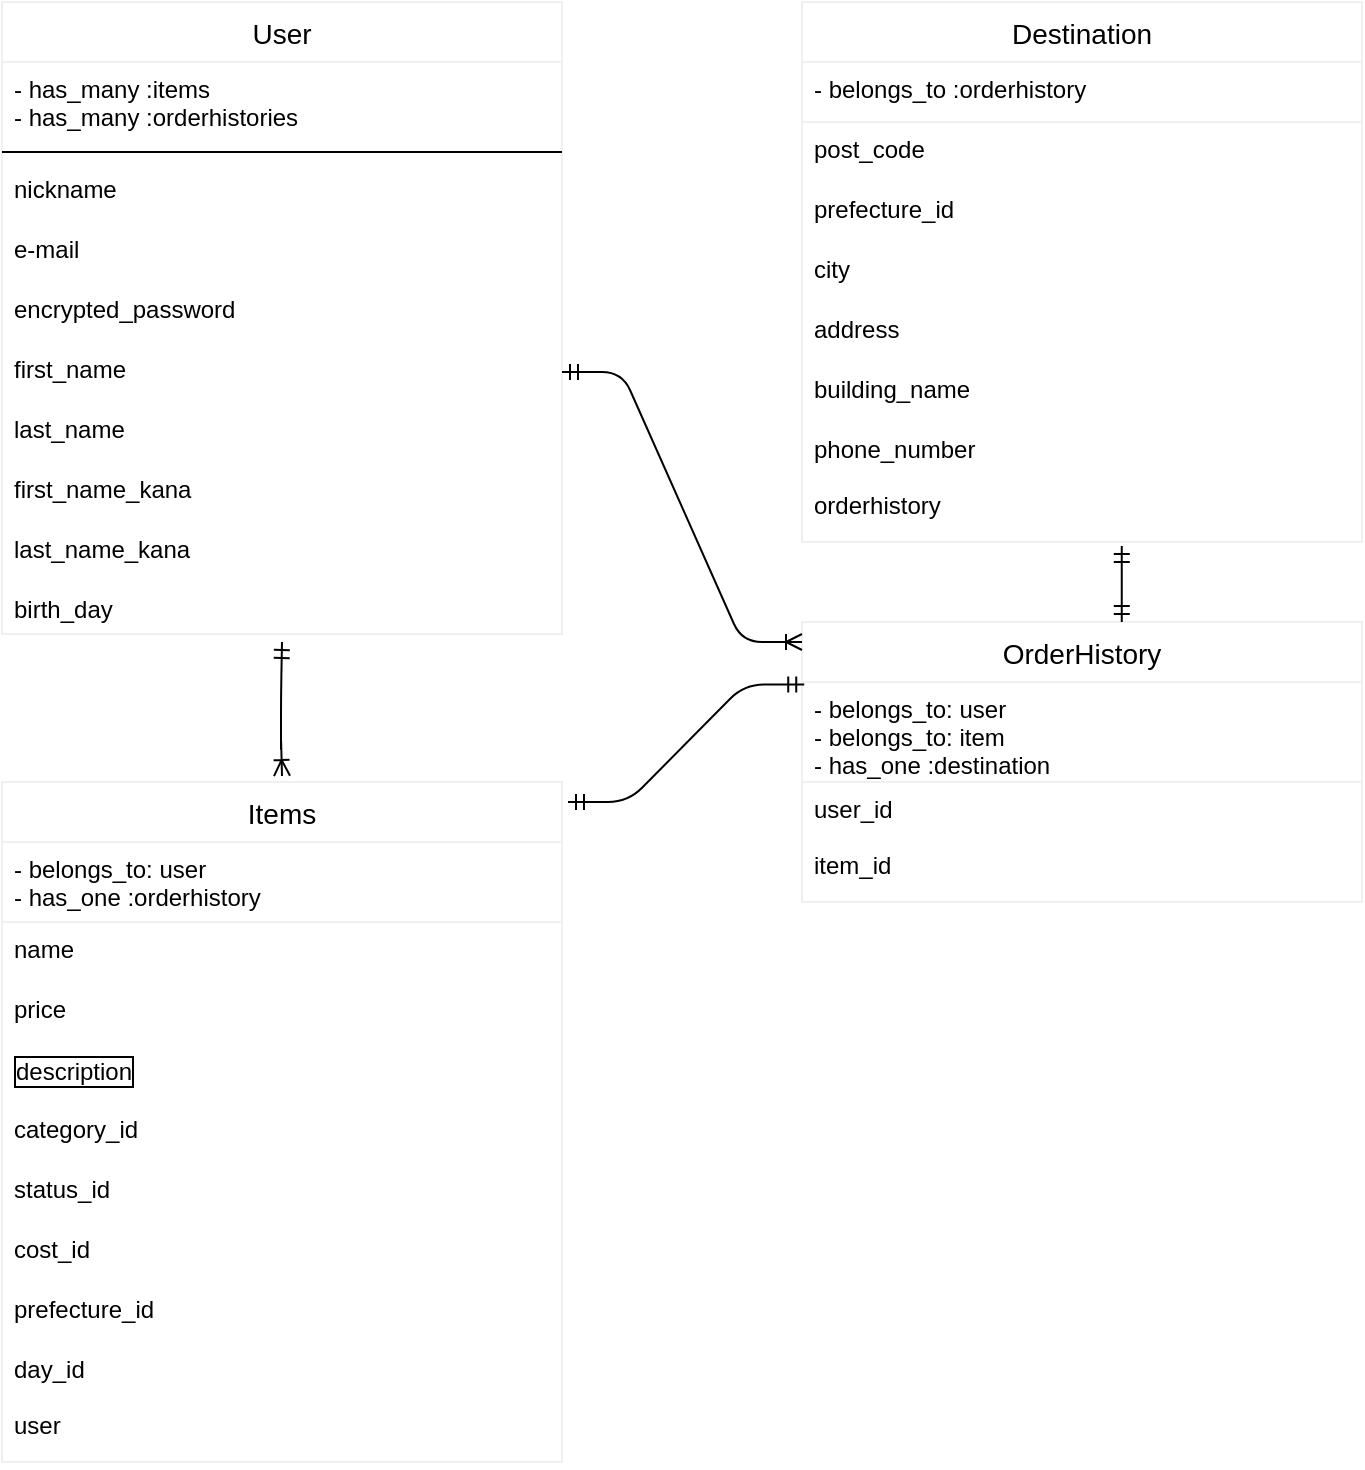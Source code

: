 <mxfile version="13.10.0" type="embed">
    <diagram id="eGJwUU87tUvAi_G1O2V2" name="Page-1">
        <mxGraphModel dx="669" dy="775" grid="1" gridSize="10" guides="1" tooltips="1" connect="1" arrows="1" fold="1" page="1" pageScale="1" pageWidth="850" pageHeight="1100" math="0" shadow="0">
            <root>
                <mxCell id="GOS-DC7vKPB3U9b1i4Sf-0"/>
                <mxCell id="GOS-DC7vKPB3U9b1i4Sf-1" parent="GOS-DC7vKPB3U9b1i4Sf-0"/>
                <mxCell id="_YLDb2zP-dX_6vZfovwT-20" value="Items" style="swimlane;fontStyle=0;childLayout=stackLayout;horizontal=1;startSize=30;horizontalStack=0;resizeParent=1;resizeParentMax=0;resizeLast=0;collapsible=1;marginBottom=0;align=center;fontSize=14;rounded=0;glass=0;labelBackgroundColor=none;sketch=0;strokeColor=#f0f0f0;fillColor=none;html=0;" parent="GOS-DC7vKPB3U9b1i4Sf-1" vertex="1">
                    <mxGeometry x="40" y="400" width="280" height="340" as="geometry"/>
                </mxCell>
                <mxCell id="_YLDb2zP-dX_6vZfovwT-116" value="- belongs_to: user&#10;- has_one :orderhistory" style="text;fillColor=none;spacingLeft=4;spacingRight=4;overflow=hidden;rotatable=0;points=[[0,0.5],[1,0.5]];portConstraint=eastwest;fontSize=12;strokeColor=#f0f0f0;" parent="_YLDb2zP-dX_6vZfovwT-20" vertex="1">
                    <mxGeometry y="30" width="280" height="40" as="geometry"/>
                </mxCell>
                <mxCell id="_YLDb2zP-dX_6vZfovwT-22" value="name" style="text;strokeColor=none;fillColor=none;spacingLeft=4;spacingRight=4;overflow=hidden;rotatable=0;points=[[0,0.5],[1,0.5]];portConstraint=eastwest;fontSize=12;" parent="_YLDb2zP-dX_6vZfovwT-20" vertex="1">
                    <mxGeometry y="70" width="280" height="30" as="geometry"/>
                </mxCell>
                <mxCell id="_YLDb2zP-dX_6vZfovwT-29" value="price" style="text;strokeColor=none;fillColor=none;spacingLeft=4;spacingRight=4;overflow=hidden;rotatable=0;points=[[0,0.5],[1,0.5]];portConstraint=eastwest;fontSize=12;" parent="_YLDb2zP-dX_6vZfovwT-20" vertex="1">
                    <mxGeometry y="100" width="280" height="30" as="geometry"/>
                </mxCell>
                <mxCell id="_YLDb2zP-dX_6vZfovwT-23" value="description" style="text;strokeColor=none;fillColor=none;spacingLeft=4;spacingRight=4;overflow=hidden;rotatable=0;points=[[0,0.5],[1,0.5]];portConstraint=eastwest;fontSize=12;labelBorderColor=#000000;html=1;" parent="_YLDb2zP-dX_6vZfovwT-20" vertex="1">
                    <mxGeometry y="130" width="280" height="30" as="geometry"/>
                </mxCell>
                <mxCell id="_YLDb2zP-dX_6vZfovwT-24" value="category_id" style="text;strokeColor=none;fillColor=none;spacingLeft=4;spacingRight=4;overflow=hidden;rotatable=0;points=[[0,0.5],[1,0.5]];portConstraint=eastwest;fontSize=12;" parent="_YLDb2zP-dX_6vZfovwT-20" vertex="1">
                    <mxGeometry y="160" width="280" height="30" as="geometry"/>
                </mxCell>
                <mxCell id="_YLDb2zP-dX_6vZfovwT-25" value="status_id" style="text;strokeColor=none;fillColor=none;spacingLeft=4;spacingRight=4;overflow=hidden;rotatable=0;points=[[0,0.5],[1,0.5]];portConstraint=eastwest;fontSize=12;" parent="_YLDb2zP-dX_6vZfovwT-20" vertex="1">
                    <mxGeometry y="190" width="280" height="30" as="geometry"/>
                </mxCell>
                <mxCell id="_YLDb2zP-dX_6vZfovwT-26" value="cost_id" style="text;strokeColor=none;fillColor=none;spacingLeft=4;spacingRight=4;overflow=hidden;rotatable=0;points=[[0,0.5],[1,0.5]];portConstraint=eastwest;fontSize=12;" parent="_YLDb2zP-dX_6vZfovwT-20" vertex="1">
                    <mxGeometry y="220" width="280" height="30" as="geometry"/>
                </mxCell>
                <mxCell id="_YLDb2zP-dX_6vZfovwT-27" value="prefecture_id" style="text;strokeColor=none;fillColor=none;spacingLeft=4;spacingRight=4;overflow=hidden;rotatable=0;points=[[0,0.5],[1,0.5]];portConstraint=eastwest;fontSize=12;" parent="_YLDb2zP-dX_6vZfovwT-20" vertex="1">
                    <mxGeometry y="250" width="280" height="30" as="geometry"/>
                </mxCell>
                <mxCell id="_YLDb2zP-dX_6vZfovwT-28" value="day_id&#10;&#10;user" style="text;strokeColor=none;fillColor=none;spacingLeft=4;spacingRight=4;overflow=hidden;rotatable=0;points=[[0,0.5],[1,0.5]];portConstraint=eastwest;fontSize=12;" parent="_YLDb2zP-dX_6vZfovwT-20" vertex="1">
                    <mxGeometry y="280" width="280" height="60" as="geometry"/>
                </mxCell>
                <mxCell id="_YLDb2zP-dX_6vZfovwT-30" value="Destination" style="swimlane;fontStyle=0;childLayout=stackLayout;horizontal=1;startSize=30;horizontalStack=0;resizeParent=1;resizeParentMax=0;resizeLast=0;collapsible=1;marginBottom=0;align=center;fontSize=14;rounded=0;glass=0;labelBackgroundColor=none;sketch=0;strokeColor=#f0f0f0;fillColor=none;html=0;" parent="GOS-DC7vKPB3U9b1i4Sf-1" vertex="1">
                    <mxGeometry x="440" y="10" width="280" height="270" as="geometry"/>
                </mxCell>
                <mxCell id="10" value="- belongs_to :orderhistory" style="text;fillColor=none;spacingLeft=4;spacingRight=4;overflow=hidden;rotatable=0;points=[[0,0.5],[1,0.5]];portConstraint=eastwest;fontSize=12;align=left;strokeColor=#f0f0f0;" parent="_YLDb2zP-dX_6vZfovwT-30" vertex="1">
                    <mxGeometry y="30" width="280" height="30" as="geometry"/>
                </mxCell>
                <mxCell id="_YLDb2zP-dX_6vZfovwT-32" value="post_code" style="text;strokeColor=none;fillColor=none;spacingLeft=4;spacingRight=4;overflow=hidden;rotatable=0;points=[[0,0.5],[1,0.5]];portConstraint=eastwest;fontSize=12;" parent="_YLDb2zP-dX_6vZfovwT-30" vertex="1">
                    <mxGeometry y="60" width="280" height="30" as="geometry"/>
                </mxCell>
                <mxCell id="_YLDb2zP-dX_6vZfovwT-114" value="prefecture_id" style="text;strokeColor=none;fillColor=none;spacingLeft=4;spacingRight=4;overflow=hidden;rotatable=0;points=[[0,0.5],[1,0.5]];portConstraint=eastwest;fontSize=12;" parent="_YLDb2zP-dX_6vZfovwT-30" vertex="1">
                    <mxGeometry y="90" width="280" height="30" as="geometry"/>
                </mxCell>
                <mxCell id="_YLDb2zP-dX_6vZfovwT-33" value="city" style="text;strokeColor=none;fillColor=none;spacingLeft=4;spacingRight=4;overflow=hidden;rotatable=0;points=[[0,0.5],[1,0.5]];portConstraint=eastwest;fontSize=12;" parent="_YLDb2zP-dX_6vZfovwT-30" vertex="1">
                    <mxGeometry y="120" width="280" height="30" as="geometry"/>
                </mxCell>
                <mxCell id="_YLDb2zP-dX_6vZfovwT-34" value="address" style="text;strokeColor=none;fillColor=none;spacingLeft=4;spacingRight=4;overflow=hidden;rotatable=0;points=[[0,0.5],[1,0.5]];portConstraint=eastwest;fontSize=12;" parent="_YLDb2zP-dX_6vZfovwT-30" vertex="1">
                    <mxGeometry y="150" width="280" height="30" as="geometry"/>
                </mxCell>
                <mxCell id="_YLDb2zP-dX_6vZfovwT-35" value="building_name" style="text;strokeColor=none;fillColor=none;spacingLeft=4;spacingRight=4;overflow=hidden;rotatable=0;points=[[0,0.5],[1,0.5]];portConstraint=eastwest;fontSize=12;" parent="_YLDb2zP-dX_6vZfovwT-30" vertex="1">
                    <mxGeometry y="180" width="280" height="30" as="geometry"/>
                </mxCell>
                <mxCell id="_YLDb2zP-dX_6vZfovwT-95" value="phone_number&#10;&#10;orderhistory" style="text;strokeColor=none;fillColor=none;spacingLeft=4;spacingRight=4;overflow=hidden;rotatable=0;points=[[0,0.5],[1,0.5]];portConstraint=eastwest;fontSize=12;" parent="_YLDb2zP-dX_6vZfovwT-30" vertex="1">
                    <mxGeometry y="210" width="280" height="60" as="geometry"/>
                </mxCell>
                <mxCell id="_YLDb2zP-dX_6vZfovwT-41" value="OrderHistory" style="swimlane;fontStyle=0;childLayout=stackLayout;horizontal=1;startSize=30;horizontalStack=0;resizeParent=1;resizeParentMax=0;resizeLast=0;collapsible=1;marginBottom=0;align=center;fontSize=14;rounded=0;glass=0;labelBackgroundColor=none;sketch=0;strokeColor=#f0f0f0;fillColor=none;html=0;" parent="GOS-DC7vKPB3U9b1i4Sf-1" vertex="1">
                    <mxGeometry x="440" y="320" width="280" height="140" as="geometry"/>
                </mxCell>
                <mxCell id="_YLDb2zP-dX_6vZfovwT-115" value="- belongs_to: user&#10;- belongs_to: item&#10;- has_one :destination" style="text;fillColor=none;spacingLeft=4;spacingRight=4;overflow=hidden;rotatable=0;points=[[0,0.5],[1,0.5]];portConstraint=eastwest;fontSize=12;strokeColor=#f0f0f0;" parent="_YLDb2zP-dX_6vZfovwT-41" vertex="1">
                    <mxGeometry y="30" width="280" height="50" as="geometry"/>
                </mxCell>
                <mxCell id="_YLDb2zP-dX_6vZfovwT-42" value="user_id&#10;&#10;item_id" style="text;strokeColor=none;fillColor=none;spacingLeft=4;spacingRight=4;overflow=hidden;rotatable=0;points=[[0,0.5],[1,0.5]];portConstraint=eastwest;fontSize=12;" parent="_YLDb2zP-dX_6vZfovwT-41" vertex="1">
                    <mxGeometry y="80" width="280" height="60" as="geometry"/>
                </mxCell>
                <mxCell id="_YLDb2zP-dX_6vZfovwT-98" value="User" style="swimlane;fontStyle=0;childLayout=stackLayout;horizontal=1;startSize=30;horizontalStack=0;resizeParent=1;resizeParentMax=0;resizeLast=0;collapsible=1;marginBottom=0;align=center;fontSize=14;rounded=0;glass=0;labelBackgroundColor=none;sketch=0;strokeColor=#f0f0f0;fillColor=none;html=0;" parent="GOS-DC7vKPB3U9b1i4Sf-1" vertex="1">
                    <mxGeometry x="40" y="10" width="280" height="316" as="geometry"/>
                </mxCell>
                <mxCell id="_YLDb2zP-dX_6vZfovwT-99" value="- has_many :items&#10;- has_many :orderhistories" style="text;strokeColor=none;fillColor=none;spacingLeft=4;spacingRight=4;overflow=hidden;rotatable=0;points=[[0,0.5],[1,0.5]];portConstraint=eastwest;fontSize=12;align=left;" parent="_YLDb2zP-dX_6vZfovwT-98" vertex="1">
                    <mxGeometry y="30" width="280" height="40" as="geometry"/>
                </mxCell>
                <mxCell id="_YLDb2zP-dX_6vZfovwT-107" value="" style="line;strokeWidth=1;rotatable=0;dashed=0;labelPosition=right;align=left;verticalAlign=middle;spacingTop=0;spacingLeft=6;points=[];portConstraint=eastwest;rounded=0;glass=0;labelBackgroundColor=none;sketch=0;fillColor=none;html=1;" parent="_YLDb2zP-dX_6vZfovwT-98" vertex="1">
                    <mxGeometry y="70" width="280" height="10" as="geometry"/>
                </mxCell>
                <mxCell id="_YLDb2zP-dX_6vZfovwT-100" value="nickname" style="text;strokeColor=none;fillColor=none;spacingLeft=4;spacingRight=4;overflow=hidden;rotatable=0;points=[[0,0.5],[1,0.5]];portConstraint=eastwest;fontSize=12;" parent="_YLDb2zP-dX_6vZfovwT-98" vertex="1">
                    <mxGeometry y="80" width="280" height="30" as="geometry"/>
                </mxCell>
                <mxCell id="_YLDb2zP-dX_6vZfovwT-101" value="e-mail" style="text;strokeColor=none;fillColor=none;spacingLeft=4;spacingRight=4;overflow=hidden;rotatable=0;points=[[0,0.5],[1,0.5]];portConstraint=eastwest;fontSize=12;" parent="_YLDb2zP-dX_6vZfovwT-98" vertex="1">
                    <mxGeometry y="110" width="280" height="30" as="geometry"/>
                </mxCell>
                <mxCell id="_YLDb2zP-dX_6vZfovwT-102" value="encrypted_password" style="text;strokeColor=none;fillColor=none;spacingLeft=4;spacingRight=4;overflow=hidden;rotatable=0;points=[[0,0.5],[1,0.5]];portConstraint=eastwest;fontSize=12;" parent="_YLDb2zP-dX_6vZfovwT-98" vertex="1">
                    <mxGeometry y="140" width="280" height="30" as="geometry"/>
                </mxCell>
                <mxCell id="_YLDb2zP-dX_6vZfovwT-103" value="first_name" style="text;strokeColor=none;fillColor=none;spacingLeft=4;spacingRight=4;overflow=hidden;rotatable=0;points=[[0,0.5],[1,0.5]];portConstraint=eastwest;fontSize=12;" parent="_YLDb2zP-dX_6vZfovwT-98" vertex="1">
                    <mxGeometry y="170" width="280" height="30" as="geometry"/>
                </mxCell>
                <mxCell id="_YLDb2zP-dX_6vZfovwT-104" value="last_name" style="text;strokeColor=none;fillColor=none;spacingLeft=4;spacingRight=4;overflow=hidden;rotatable=0;points=[[0,0.5],[1,0.5]];portConstraint=eastwest;fontSize=12;" parent="_YLDb2zP-dX_6vZfovwT-98" vertex="1">
                    <mxGeometry y="200" width="280" height="30" as="geometry"/>
                </mxCell>
                <mxCell id="_YLDb2zP-dX_6vZfovwT-105" value="first_name_kana" style="text;strokeColor=none;fillColor=none;spacingLeft=4;spacingRight=4;overflow=hidden;rotatable=0;points=[[0,0.5],[1,0.5]];portConstraint=eastwest;fontSize=12;" parent="_YLDb2zP-dX_6vZfovwT-98" vertex="1">
                    <mxGeometry y="230" width="280" height="30" as="geometry"/>
                </mxCell>
                <mxCell id="_YLDb2zP-dX_6vZfovwT-108" value="last_name_kana" style="text;strokeColor=none;fillColor=none;spacingLeft=4;spacingRight=4;overflow=hidden;rotatable=0;points=[[0,0.5],[1,0.5]];portConstraint=eastwest;fontSize=12;" parent="_YLDb2zP-dX_6vZfovwT-98" vertex="1">
                    <mxGeometry y="260" width="280" height="30" as="geometry"/>
                </mxCell>
                <mxCell id="_YLDb2zP-dX_6vZfovwT-112" value="birth_day" style="text;strokeColor=none;fillColor=none;spacingLeft=4;spacingRight=4;overflow=hidden;rotatable=0;points=[[0,0.5],[1,0.5]];portConstraint=eastwest;fontSize=12;" parent="_YLDb2zP-dX_6vZfovwT-98" vertex="1">
                    <mxGeometry y="290" width="280" height="26" as="geometry"/>
                </mxCell>
                <mxCell id="_YLDb2zP-dX_6vZfovwT-121" value="" style="fontSize=12;html=1;endArrow=ERoneToMany;startArrow=ERmandOne;startFill=0;" parent="GOS-DC7vKPB3U9b1i4Sf-1" edge="1">
                    <mxGeometry width="100" height="100" relative="1" as="geometry">
                        <mxPoint x="180" y="330" as="sourcePoint"/>
                        <mxPoint x="180" y="397" as="targetPoint"/>
                        <Array as="points">
                            <mxPoint x="179.5" y="357"/>
                            <mxPoint x="179.5" y="387"/>
                            <mxPoint x="179.5" y="377"/>
                        </Array>
                    </mxGeometry>
                </mxCell>
                <mxCell id="1" value="" style="edgeStyle=entityRelationEdgeStyle;fontSize=12;html=1;endArrow=ERmandOne;startArrow=ERmandOne;entryX=0.004;entryY=0.025;entryDx=0;entryDy=0;entryPerimeter=0;" parent="GOS-DC7vKPB3U9b1i4Sf-1" target="_YLDb2zP-dX_6vZfovwT-115" edge="1">
                    <mxGeometry width="100" height="100" relative="1" as="geometry">
                        <mxPoint x="323" y="410" as="sourcePoint"/>
                        <mxPoint x="440" y="410" as="targetPoint"/>
                    </mxGeometry>
                </mxCell>
                <mxCell id="2" value="" style="edgeStyle=entityRelationEdgeStyle;fontSize=12;html=1;endArrow=ERoneToMany;startArrow=ERmandOne;exitX=1;exitY=0.5;exitDx=0;exitDy=0;" parent="GOS-DC7vKPB3U9b1i4Sf-1" source="_YLDb2zP-dX_6vZfovwT-103" edge="1">
                    <mxGeometry width="100" height="100" relative="1" as="geometry">
                        <mxPoint x="320" y="330" as="sourcePoint"/>
                        <mxPoint x="440" y="330" as="targetPoint"/>
                    </mxGeometry>
                </mxCell>
                <mxCell id="8" value="" style="fontSize=12;html=1;endArrow=ERmandOne;startArrow=ERmandOne;exitX=0.571;exitY=0;exitDx=0;exitDy=0;exitPerimeter=0;entryX=0.571;entryY=1.033;entryDx=0;entryDy=0;entryPerimeter=0;" parent="GOS-DC7vKPB3U9b1i4Sf-1" source="_YLDb2zP-dX_6vZfovwT-41" target="_YLDb2zP-dX_6vZfovwT-95" edge="1">
                    <mxGeometry width="100" height="100" relative="1" as="geometry">
                        <mxPoint x="500" y="354" as="sourcePoint"/>
                        <mxPoint x="600" y="290" as="targetPoint"/>
                    </mxGeometry>
                </mxCell>
            </root>
        </mxGraphModel>
    </diagram>
</mxfile>